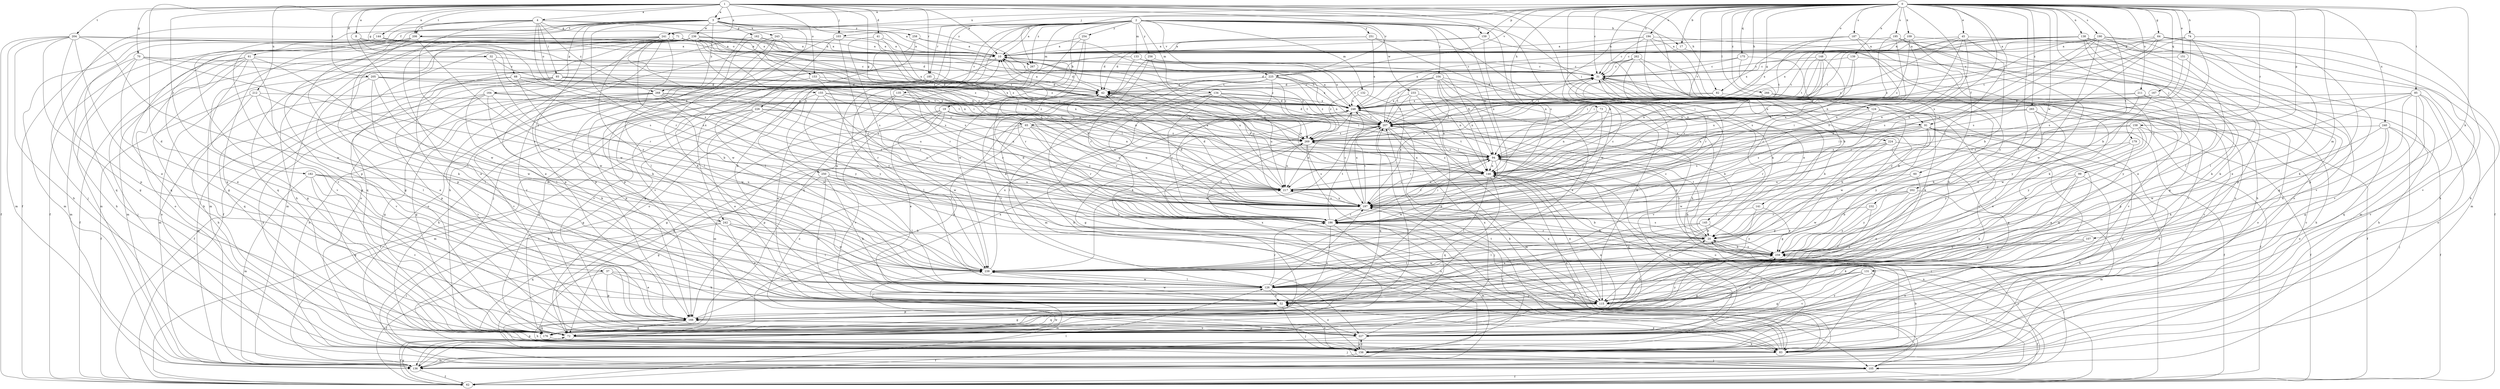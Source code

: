 strict digraph  {
0;
1;
2;
3;
4;
8;
10;
17;
19;
20;
31;
32;
37;
41;
42;
45;
52;
60;
61;
62;
64;
65;
68;
70;
71;
72;
73;
74;
82;
83;
85;
91;
93;
94;
99;
103;
104;
105;
107;
109;
115;
124;
126;
131;
132;
133;
134;
135;
136;
138;
139;
141;
144;
145;
146;
148;
151;
153;
155;
156;
158;
159;
162;
164;
166;
167;
175;
176;
179;
182;
185;
186;
187;
190;
194;
195;
197;
202;
204;
205;
206;
207;
211;
212;
217;
224;
225;
226;
227;
232;
233;
236;
238;
240;
241;
242;
243;
248;
250;
251;
254;
256;
258;
259;
262;
265;
266;
267;
268;
269;
0 -> 3  [label=a];
0 -> 17  [label=b];
0 -> 31  [label=c];
0 -> 45  [label=e];
0 -> 52  [label=e];
0 -> 60  [label=f];
0 -> 64  [label=g];
0 -> 65  [label=g];
0 -> 73  [label=h];
0 -> 74  [label=h];
0 -> 82  [label=h];
0 -> 85  [label=i];
0 -> 91  [label=i];
0 -> 99  [label=j];
0 -> 103  [label=j];
0 -> 107  [label=k];
0 -> 109  [label=k];
0 -> 124  [label=l];
0 -> 126  [label=l];
0 -> 131  [label=m];
0 -> 138  [label=n];
0 -> 139  [label=n];
0 -> 141  [label=n];
0 -> 148  [label=o];
0 -> 151  [label=o];
0 -> 158  [label=p];
0 -> 159  [label=p];
0 -> 167  [label=q];
0 -> 175  [label=q];
0 -> 179  [label=r];
0 -> 187  [label=s];
0 -> 190  [label=s];
0 -> 194  [label=s];
0 -> 195  [label=s];
0 -> 197  [label=s];
0 -> 202  [label=t];
0 -> 211  [label=u];
0 -> 224  [label=v];
0 -> 225  [label=v];
0 -> 232  [label=w];
0 -> 240  [label=x];
0 -> 241  [label=x];
0 -> 262  [label=z];
0 -> 265  [label=z];
0 -> 266  [label=z];
0 -> 267  [label=z];
1 -> 3  [label=a];
1 -> 4  [label=a];
1 -> 8  [label=a];
1 -> 10  [label=a];
1 -> 32  [label=d];
1 -> 37  [label=d];
1 -> 41  [label=d];
1 -> 65  [label=g];
1 -> 68  [label=g];
1 -> 70  [label=g];
1 -> 82  [label=h];
1 -> 91  [label=i];
1 -> 103  [label=j];
1 -> 115  [label=k];
1 -> 144  [label=n];
1 -> 145  [label=n];
1 -> 153  [label=o];
1 -> 182  [label=r];
1 -> 185  [label=r];
1 -> 197  [label=s];
1 -> 204  [label=t];
1 -> 205  [label=t];
1 -> 206  [label=t];
1 -> 212  [label=u];
1 -> 225  [label=v];
1 -> 241  [label=x];
2 -> 10  [label=a];
2 -> 17  [label=b];
2 -> 19  [label=b];
2 -> 83  [label=h];
2 -> 91  [label=i];
2 -> 104  [label=j];
2 -> 105  [label=j];
2 -> 115  [label=k];
2 -> 132  [label=m];
2 -> 133  [label=m];
2 -> 134  [label=m];
2 -> 135  [label=m];
2 -> 146  [label=n];
2 -> 159  [label=p];
2 -> 185  [label=r];
2 -> 217  [label=u];
2 -> 225  [label=v];
2 -> 226  [label=v];
2 -> 233  [label=w];
2 -> 242  [label=x];
2 -> 250  [label=y];
2 -> 251  [label=y];
2 -> 254  [label=y];
2 -> 256  [label=y];
2 -> 267  [label=z];
3 -> 10  [label=a];
3 -> 61  [label=f];
3 -> 62  [label=f];
3 -> 115  [label=k];
3 -> 162  [label=p];
3 -> 164  [label=p];
3 -> 166  [label=p];
3 -> 176  [label=q];
3 -> 186  [label=r];
3 -> 206  [label=t];
3 -> 236  [label=w];
3 -> 242  [label=x];
3 -> 243  [label=x];
3 -> 258  [label=y];
3 -> 267  [label=z];
3 -> 268  [label=z];
4 -> 71  [label=g];
4 -> 93  [label=i];
4 -> 105  [label=j];
4 -> 153  [label=o];
4 -> 155  [label=o];
4 -> 197  [label=s];
4 -> 206  [label=t];
4 -> 227  [label=v];
4 -> 238  [label=w];
4 -> 268  [label=z];
4 -> 269  [label=z];
8 -> 10  [label=a];
8 -> 197  [label=s];
8 -> 207  [label=t];
8 -> 238  [label=w];
10 -> 31  [label=c];
10 -> 42  [label=d];
10 -> 156  [label=o];
10 -> 227  [label=v];
10 -> 269  [label=z];
17 -> 248  [label=x];
17 -> 259  [label=y];
19 -> 52  [label=e];
19 -> 72  [label=g];
19 -> 94  [label=i];
19 -> 136  [label=m];
19 -> 146  [label=n];
19 -> 186  [label=r];
19 -> 197  [label=s];
19 -> 207  [label=t];
19 -> 227  [label=v];
19 -> 238  [label=w];
20 -> 94  [label=i];
20 -> 105  [label=j];
20 -> 126  [label=l];
20 -> 186  [label=r];
20 -> 197  [label=s];
20 -> 207  [label=t];
20 -> 259  [label=y];
31 -> 42  [label=d];
31 -> 115  [label=k];
31 -> 207  [label=t];
31 -> 227  [label=v];
31 -> 259  [label=y];
32 -> 31  [label=c];
32 -> 94  [label=i];
32 -> 105  [label=j];
32 -> 186  [label=r];
37 -> 52  [label=e];
37 -> 62  [label=f];
37 -> 115  [label=k];
37 -> 126  [label=l];
37 -> 156  [label=o];
37 -> 166  [label=p];
41 -> 10  [label=a];
41 -> 94  [label=i];
41 -> 197  [label=s];
41 -> 217  [label=u];
42 -> 10  [label=a];
42 -> 31  [label=c];
42 -> 83  [label=h];
42 -> 94  [label=i];
42 -> 248  [label=x];
45 -> 10  [label=a];
45 -> 20  [label=b];
45 -> 136  [label=m];
45 -> 197  [label=s];
45 -> 217  [label=u];
45 -> 248  [label=x];
45 -> 269  [label=z];
52 -> 72  [label=g];
52 -> 105  [label=j];
52 -> 166  [label=p];
52 -> 238  [label=w];
60 -> 52  [label=e];
60 -> 217  [label=u];
60 -> 238  [label=w];
61 -> 31  [label=c];
61 -> 62  [label=f];
61 -> 72  [label=g];
61 -> 83  [label=h];
61 -> 136  [label=m];
61 -> 156  [label=o];
61 -> 166  [label=p];
61 -> 238  [label=w];
62 -> 72  [label=g];
62 -> 94  [label=i];
62 -> 126  [label=l];
62 -> 146  [label=n];
64 -> 10  [label=a];
64 -> 52  [label=e];
64 -> 83  [label=h];
64 -> 115  [label=k];
64 -> 146  [label=n];
64 -> 186  [label=r];
64 -> 197  [label=s];
65 -> 156  [label=o];
65 -> 166  [label=p];
65 -> 176  [label=q];
65 -> 186  [label=r];
65 -> 197  [label=s];
65 -> 217  [label=u];
65 -> 269  [label=z];
68 -> 20  [label=b];
68 -> 42  [label=d];
68 -> 136  [label=m];
68 -> 176  [label=q];
68 -> 207  [label=t];
68 -> 217  [label=u];
70 -> 31  [label=c];
70 -> 52  [label=e];
70 -> 83  [label=h];
70 -> 136  [label=m];
70 -> 186  [label=r];
70 -> 269  [label=z];
71 -> 10  [label=a];
71 -> 62  [label=f];
71 -> 146  [label=n];
71 -> 176  [label=q];
71 -> 207  [label=t];
71 -> 217  [label=u];
71 -> 259  [label=y];
71 -> 269  [label=z];
72 -> 42  [label=d];
72 -> 62  [label=f];
72 -> 105  [label=j];
72 -> 248  [label=x];
72 -> 259  [label=y];
73 -> 72  [label=g];
73 -> 146  [label=n];
73 -> 186  [label=r];
73 -> 207  [label=t];
74 -> 10  [label=a];
74 -> 20  [label=b];
74 -> 197  [label=s];
74 -> 207  [label=t];
74 -> 227  [label=v];
74 -> 248  [label=x];
82 -> 62  [label=f];
82 -> 248  [label=x];
82 -> 269  [label=z];
83 -> 31  [label=c];
83 -> 52  [label=e];
83 -> 146  [label=n];
83 -> 197  [label=s];
83 -> 207  [label=t];
83 -> 217  [label=u];
85 -> 72  [label=g];
85 -> 115  [label=k];
85 -> 156  [label=o];
85 -> 176  [label=q];
85 -> 197  [label=s];
85 -> 227  [label=v];
85 -> 248  [label=x];
85 -> 259  [label=y];
91 -> 20  [label=b];
91 -> 62  [label=f];
91 -> 83  [label=h];
91 -> 156  [label=o];
91 -> 186  [label=r];
91 -> 197  [label=s];
91 -> 227  [label=v];
91 -> 259  [label=y];
91 -> 269  [label=z];
93 -> 42  [label=d];
93 -> 94  [label=i];
93 -> 126  [label=l];
93 -> 166  [label=p];
93 -> 227  [label=v];
93 -> 269  [label=z];
94 -> 146  [label=n];
94 -> 156  [label=o];
94 -> 176  [label=q];
94 -> 186  [label=r];
94 -> 197  [label=s];
94 -> 207  [label=t];
94 -> 238  [label=w];
94 -> 269  [label=z];
99 -> 83  [label=h];
99 -> 115  [label=k];
99 -> 126  [label=l];
99 -> 166  [label=p];
99 -> 217  [label=u];
103 -> 10  [label=a];
103 -> 126  [label=l];
103 -> 166  [label=p];
103 -> 186  [label=r];
104 -> 42  [label=d];
104 -> 52  [label=e];
104 -> 83  [label=h];
104 -> 94  [label=i];
104 -> 115  [label=k];
104 -> 146  [label=n];
104 -> 207  [label=t];
104 -> 217  [label=u];
104 -> 269  [label=z];
105 -> 62  [label=f];
105 -> 248  [label=x];
107 -> 115  [label=k];
107 -> 156  [label=o];
107 -> 259  [label=y];
109 -> 10  [label=a];
109 -> 126  [label=l];
109 -> 217  [label=u];
109 -> 248  [label=x];
109 -> 269  [label=z];
115 -> 62  [label=f];
115 -> 146  [label=n];
115 -> 176  [label=q];
124 -> 20  [label=b];
124 -> 146  [label=n];
124 -> 176  [label=q];
124 -> 207  [label=t];
124 -> 238  [label=w];
126 -> 52  [label=e];
126 -> 115  [label=k];
126 -> 136  [label=m];
126 -> 156  [label=o];
126 -> 186  [label=r];
126 -> 197  [label=s];
126 -> 238  [label=w];
131 -> 52  [label=e];
131 -> 72  [label=g];
131 -> 105  [label=j];
131 -> 126  [label=l];
131 -> 227  [label=v];
132 -> 197  [label=s];
132 -> 248  [label=x];
133 -> 31  [label=c];
133 -> 72  [label=g];
133 -> 94  [label=i];
133 -> 156  [label=o];
133 -> 186  [label=r];
133 -> 207  [label=t];
133 -> 248  [label=x];
134 -> 72  [label=g];
134 -> 83  [label=h];
134 -> 126  [label=l];
134 -> 146  [label=n];
134 -> 186  [label=r];
134 -> 207  [label=t];
134 -> 217  [label=u];
134 -> 248  [label=x];
135 -> 52  [label=e];
135 -> 126  [label=l];
135 -> 186  [label=r];
135 -> 248  [label=x];
136 -> 20  [label=b];
136 -> 31  [label=c];
136 -> 62  [label=f];
136 -> 238  [label=w];
138 -> 10  [label=a];
138 -> 31  [label=c];
138 -> 52  [label=e];
138 -> 62  [label=f];
138 -> 72  [label=g];
138 -> 94  [label=i];
138 -> 115  [label=k];
138 -> 166  [label=p];
138 -> 207  [label=t];
138 -> 227  [label=v];
139 -> 31  [label=c];
139 -> 94  [label=i];
139 -> 136  [label=m];
139 -> 146  [label=n];
141 -> 52  [label=e];
141 -> 186  [label=r];
141 -> 259  [label=y];
144 -> 10  [label=a];
144 -> 136  [label=m];
144 -> 176  [label=q];
144 -> 197  [label=s];
144 -> 227  [label=v];
144 -> 248  [label=x];
145 -> 20  [label=b];
145 -> 52  [label=e];
145 -> 126  [label=l];
145 -> 259  [label=y];
146 -> 10  [label=a];
146 -> 42  [label=d];
146 -> 126  [label=l];
146 -> 156  [label=o];
146 -> 176  [label=q];
146 -> 217  [label=u];
146 -> 269  [label=z];
148 -> 31  [label=c];
148 -> 94  [label=i];
148 -> 146  [label=n];
148 -> 186  [label=r];
148 -> 207  [label=t];
148 -> 217  [label=u];
151 -> 31  [label=c];
151 -> 146  [label=n];
151 -> 227  [label=v];
153 -> 42  [label=d];
153 -> 146  [label=n];
153 -> 227  [label=v];
153 -> 259  [label=y];
155 -> 197  [label=s];
155 -> 207  [label=t];
155 -> 217  [label=u];
155 -> 238  [label=w];
155 -> 248  [label=x];
155 -> 259  [label=y];
156 -> 52  [label=e];
156 -> 105  [label=j];
156 -> 136  [label=m];
156 -> 166  [label=p];
156 -> 197  [label=s];
156 -> 227  [label=v];
158 -> 20  [label=b];
158 -> 62  [label=f];
158 -> 94  [label=i];
158 -> 238  [label=w];
158 -> 259  [label=y];
158 -> 269  [label=z];
159 -> 10  [label=a];
159 -> 42  [label=d];
159 -> 72  [label=g];
159 -> 146  [label=n];
162 -> 10  [label=a];
162 -> 115  [label=k];
162 -> 146  [label=n];
162 -> 176  [label=q];
162 -> 207  [label=t];
164 -> 72  [label=g];
164 -> 83  [label=h];
164 -> 115  [label=k];
164 -> 136  [label=m];
164 -> 207  [label=t];
164 -> 238  [label=w];
164 -> 248  [label=x];
166 -> 20  [label=b];
166 -> 72  [label=g];
166 -> 83  [label=h];
166 -> 176  [label=q];
166 -> 227  [label=v];
166 -> 248  [label=x];
166 -> 259  [label=y];
167 -> 83  [label=h];
167 -> 94  [label=i];
167 -> 248  [label=x];
167 -> 259  [label=y];
175 -> 31  [label=c];
175 -> 42  [label=d];
175 -> 94  [label=i];
175 -> 186  [label=r];
176 -> 31  [label=c];
176 -> 83  [label=h];
176 -> 207  [label=t];
179 -> 52  [label=e];
179 -> 94  [label=i];
179 -> 259  [label=y];
182 -> 115  [label=k];
182 -> 126  [label=l];
182 -> 136  [label=m];
182 -> 176  [label=q];
182 -> 217  [label=u];
182 -> 227  [label=v];
185 -> 42  [label=d];
185 -> 94  [label=i];
185 -> 166  [label=p];
186 -> 20  [label=b];
186 -> 31  [label=c];
186 -> 42  [label=d];
186 -> 52  [label=e];
186 -> 94  [label=i];
186 -> 105  [label=j];
186 -> 136  [label=m];
186 -> 207  [label=t];
186 -> 269  [label=z];
187 -> 10  [label=a];
187 -> 126  [label=l];
187 -> 156  [label=o];
187 -> 197  [label=s];
187 -> 207  [label=t];
187 -> 248  [label=x];
190 -> 10  [label=a];
190 -> 83  [label=h];
190 -> 126  [label=l];
190 -> 166  [label=p];
190 -> 186  [label=r];
190 -> 207  [label=t];
190 -> 217  [label=u];
190 -> 259  [label=y];
190 -> 269  [label=z];
194 -> 10  [label=a];
194 -> 20  [label=b];
194 -> 31  [label=c];
194 -> 83  [label=h];
194 -> 115  [label=k];
194 -> 146  [label=n];
194 -> 156  [label=o];
195 -> 10  [label=a];
195 -> 94  [label=i];
195 -> 115  [label=k];
195 -> 197  [label=s];
195 -> 217  [label=u];
195 -> 238  [label=w];
197 -> 10  [label=a];
197 -> 20  [label=b];
197 -> 31  [label=c];
197 -> 42  [label=d];
197 -> 186  [label=r];
197 -> 207  [label=t];
197 -> 217  [label=u];
197 -> 248  [label=x];
202 -> 20  [label=b];
202 -> 52  [label=e];
202 -> 136  [label=m];
202 -> 197  [label=s];
202 -> 259  [label=y];
204 -> 10  [label=a];
204 -> 52  [label=e];
204 -> 62  [label=f];
204 -> 72  [label=g];
204 -> 83  [label=h];
204 -> 136  [label=m];
204 -> 166  [label=p];
204 -> 238  [label=w];
204 -> 269  [label=z];
205 -> 42  [label=d];
205 -> 52  [label=e];
205 -> 126  [label=l];
205 -> 156  [label=o];
205 -> 207  [label=t];
205 -> 238  [label=w];
205 -> 248  [label=x];
206 -> 10  [label=a];
206 -> 42  [label=d];
206 -> 72  [label=g];
206 -> 115  [label=k];
206 -> 126  [label=l];
206 -> 136  [label=m];
206 -> 238  [label=w];
207 -> 31  [label=c];
207 -> 42  [label=d];
207 -> 83  [label=h];
207 -> 136  [label=m];
207 -> 176  [label=q];
207 -> 217  [label=u];
207 -> 238  [label=w];
207 -> 259  [label=y];
207 -> 269  [label=z];
211 -> 83  [label=h];
211 -> 156  [label=o];
211 -> 197  [label=s];
211 -> 238  [label=w];
211 -> 248  [label=x];
212 -> 62  [label=f];
212 -> 83  [label=h];
212 -> 126  [label=l];
212 -> 238  [label=w];
212 -> 248  [label=x];
217 -> 10  [label=a];
217 -> 42  [label=d];
217 -> 94  [label=i];
217 -> 197  [label=s];
224 -> 62  [label=f];
224 -> 72  [label=g];
224 -> 94  [label=i];
224 -> 166  [label=p];
224 -> 238  [label=w];
225 -> 42  [label=d];
225 -> 83  [label=h];
225 -> 115  [label=k];
225 -> 136  [label=m];
225 -> 146  [label=n];
225 -> 248  [label=x];
225 -> 259  [label=y];
225 -> 269  [label=z];
226 -> 52  [label=e];
226 -> 62  [label=f];
226 -> 72  [label=g];
226 -> 136  [label=m];
226 -> 197  [label=s];
226 -> 207  [label=t];
226 -> 217  [label=u];
227 -> 62  [label=f];
227 -> 146  [label=n];
227 -> 156  [label=o];
227 -> 166  [label=p];
227 -> 248  [label=x];
227 -> 259  [label=y];
232 -> 126  [label=l];
232 -> 186  [label=r];
232 -> 259  [label=y];
233 -> 146  [label=n];
233 -> 166  [label=p];
233 -> 207  [label=t];
233 -> 227  [label=v];
233 -> 248  [label=x];
236 -> 10  [label=a];
236 -> 31  [label=c];
236 -> 52  [label=e];
236 -> 136  [label=m];
236 -> 166  [label=p];
236 -> 176  [label=q];
236 -> 197  [label=s];
236 -> 207  [label=t];
236 -> 238  [label=w];
236 -> 269  [label=z];
238 -> 10  [label=a];
238 -> 31  [label=c];
238 -> 126  [label=l];
238 -> 248  [label=x];
240 -> 62  [label=f];
240 -> 105  [label=j];
240 -> 115  [label=k];
240 -> 156  [label=o];
240 -> 238  [label=w];
240 -> 269  [label=z];
241 -> 10  [label=a];
241 -> 52  [label=e];
241 -> 62  [label=f];
241 -> 72  [label=g];
241 -> 83  [label=h];
241 -> 126  [label=l];
241 -> 136  [label=m];
241 -> 166  [label=p];
241 -> 197  [label=s];
242 -> 20  [label=b];
242 -> 52  [label=e];
242 -> 105  [label=j];
242 -> 126  [label=l];
242 -> 176  [label=q];
242 -> 238  [label=w];
243 -> 10  [label=a];
243 -> 126  [label=l];
243 -> 156  [label=o];
243 -> 227  [label=v];
243 -> 269  [label=z];
248 -> 10  [label=a];
248 -> 20  [label=b];
248 -> 42  [label=d];
248 -> 72  [label=g];
248 -> 197  [label=s];
248 -> 207  [label=t];
250 -> 52  [label=e];
250 -> 72  [label=g];
250 -> 115  [label=k];
250 -> 126  [label=l];
250 -> 186  [label=r];
250 -> 217  [label=u];
251 -> 10  [label=a];
251 -> 42  [label=d];
251 -> 83  [label=h];
251 -> 238  [label=w];
251 -> 248  [label=x];
254 -> 10  [label=a];
254 -> 115  [label=k];
254 -> 176  [label=q];
254 -> 238  [label=w];
256 -> 31  [label=c];
256 -> 186  [label=r];
256 -> 197  [label=s];
256 -> 227  [label=v];
258 -> 10  [label=a];
258 -> 146  [label=n];
258 -> 166  [label=p];
258 -> 227  [label=v];
259 -> 20  [label=b];
259 -> 72  [label=g];
259 -> 105  [label=j];
259 -> 238  [label=w];
262 -> 31  [label=c];
262 -> 115  [label=k];
262 -> 186  [label=r];
262 -> 197  [label=s];
262 -> 207  [label=t];
262 -> 227  [label=v];
265 -> 52  [label=e];
265 -> 62  [label=f];
265 -> 126  [label=l];
265 -> 197  [label=s];
265 -> 207  [label=t];
266 -> 20  [label=b];
266 -> 166  [label=p];
266 -> 207  [label=t];
266 -> 248  [label=x];
267 -> 186  [label=r];
267 -> 217  [label=u];
267 -> 238  [label=w];
268 -> 62  [label=f];
268 -> 72  [label=g];
268 -> 156  [label=o];
268 -> 186  [label=r];
268 -> 197  [label=s];
268 -> 217  [label=u];
268 -> 227  [label=v];
268 -> 248  [label=x];
268 -> 259  [label=y];
269 -> 94  [label=i];
269 -> 105  [label=j];
269 -> 115  [label=k];
269 -> 146  [label=n];
269 -> 197  [label=s];
269 -> 217  [label=u];
}
